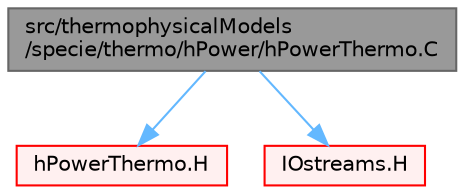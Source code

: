 digraph "src/thermophysicalModels/specie/thermo/hPower/hPowerThermo.C"
{
 // LATEX_PDF_SIZE
  bgcolor="transparent";
  edge [fontname=Helvetica,fontsize=10,labelfontname=Helvetica,labelfontsize=10];
  node [fontname=Helvetica,fontsize=10,shape=box,height=0.2,width=0.4];
  Node1 [id="Node000001",label="src/thermophysicalModels\l/specie/thermo/hPower/hPowerThermo.C",height=0.2,width=0.4,color="gray40", fillcolor="grey60", style="filled", fontcolor="black",tooltip=" "];
  Node1 -> Node2 [id="edge1_Node000001_Node000002",color="steelblue1",style="solid",tooltip=" "];
  Node2 [id="Node000002",label="hPowerThermo.H",height=0.2,width=0.4,color="red", fillcolor="#FFF0F0", style="filled",URL="$hPowerThermo_8H.html",tooltip=" "];
  Node1 -> Node35 [id="edge2_Node000001_Node000035",color="steelblue1",style="solid",tooltip=" "];
  Node35 [id="Node000035",label="IOstreams.H",height=0.2,width=0.4,color="red", fillcolor="#FFF0F0", style="filled",URL="$IOstreams_8H.html",tooltip="Useful combination of include files which define Sin, Sout and Serr and the use of IO streams general..."];
}
